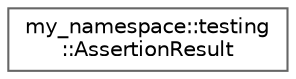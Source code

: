 digraph "Graphical Class Hierarchy"
{
 // LATEX_PDF_SIZE
  bgcolor="transparent";
  edge [fontname=Helvetica,fontsize=10,labelfontname=Helvetica,labelfontsize=10];
  node [fontname=Helvetica,fontsize=10,shape=box,height=0.2,width=0.4];
  rankdir="LR";
  Node0 [id="Node000000",label="my_namespace::testing\l::AssertionResult",height=0.2,width=0.4,color="grey40", fillcolor="white", style="filled",URL="$classmy__namespace_1_1testing_1_1AssertionResult.html",tooltip=" "];
}
